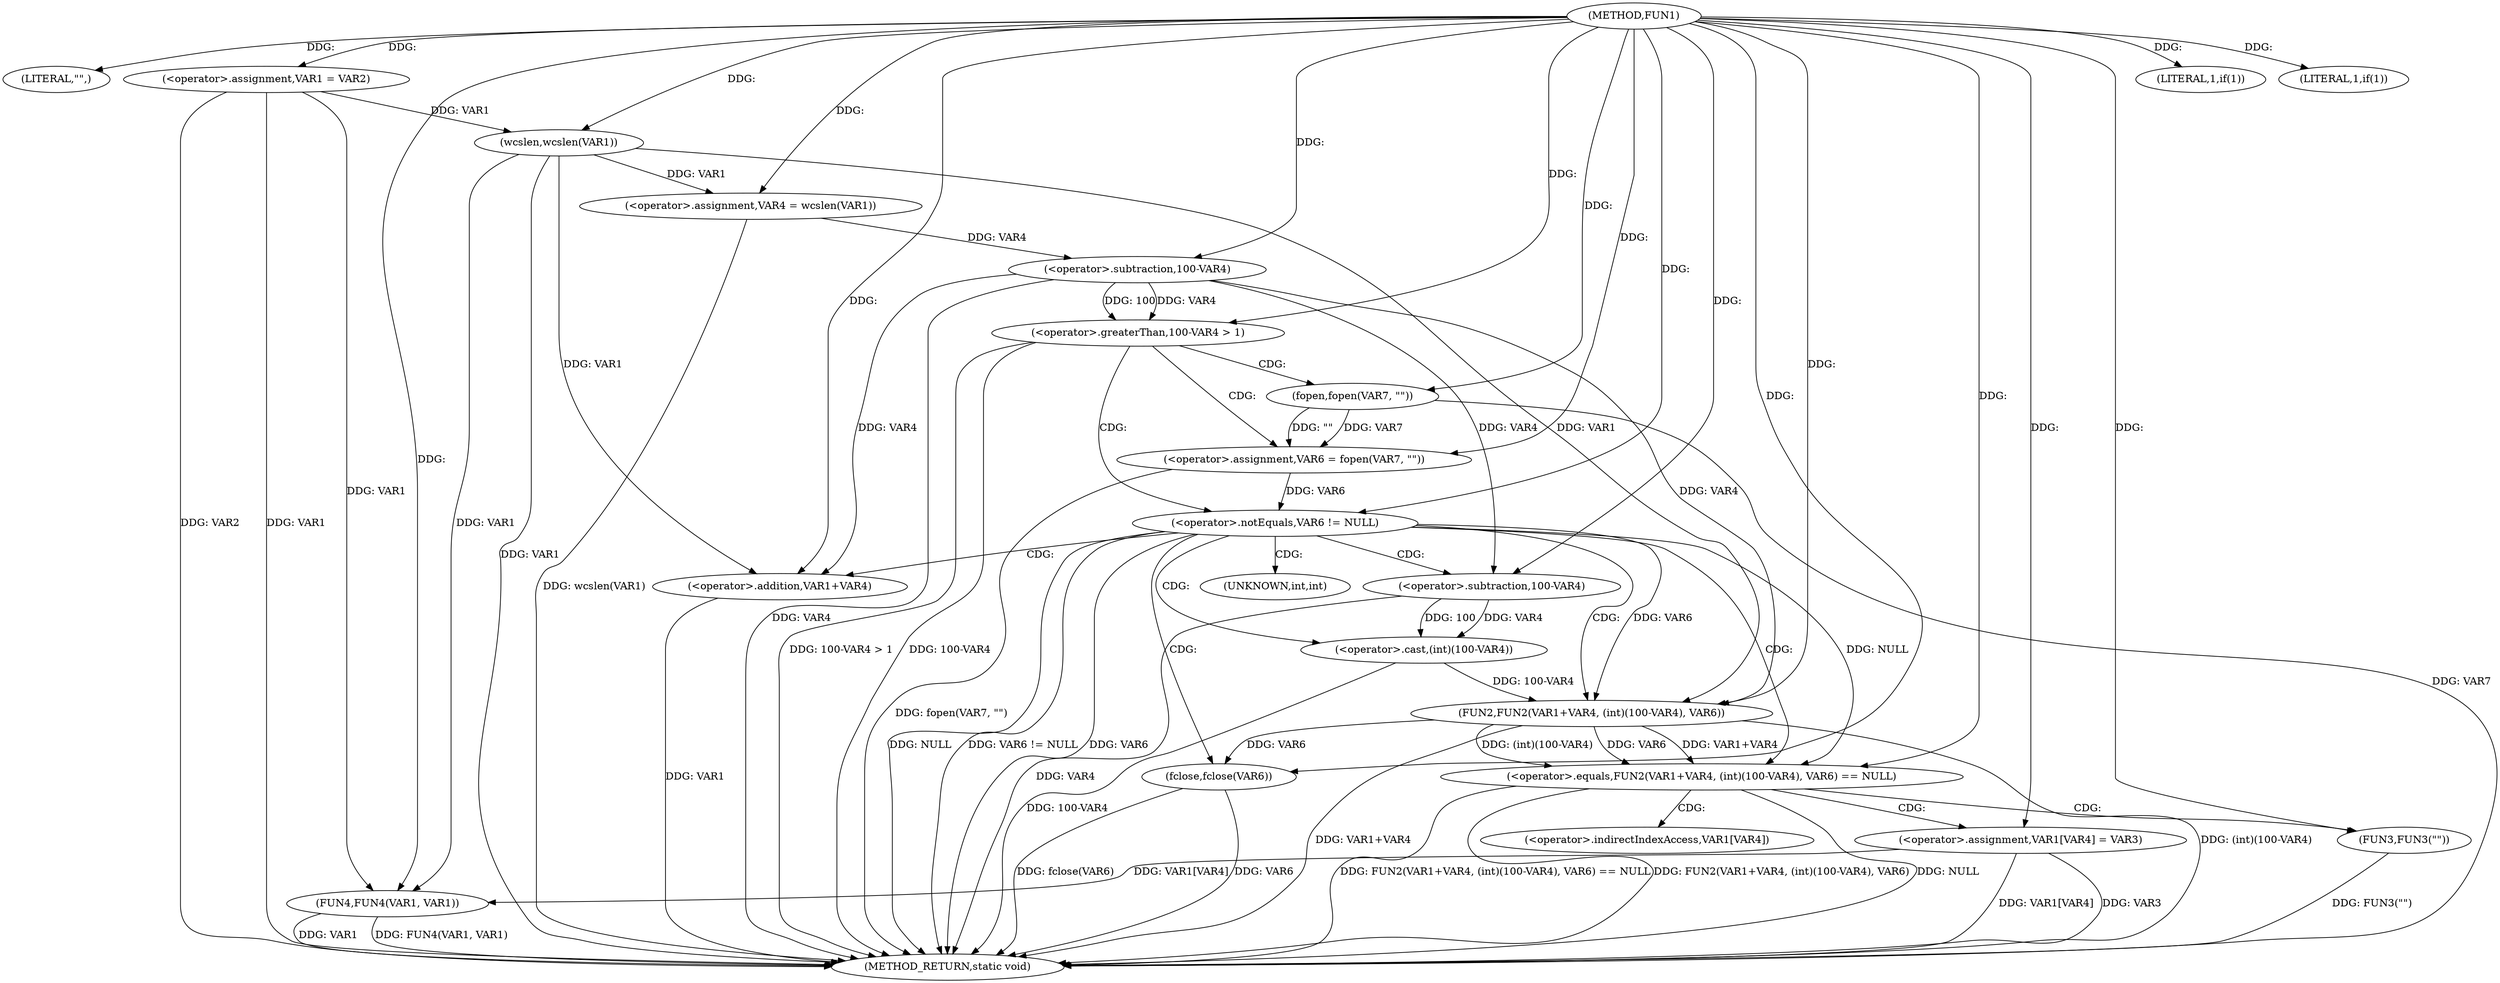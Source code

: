 digraph FUN1 {  
"1000100" [label = "(METHOD,FUN1)" ]
"1000163" [label = "(METHOD_RETURN,static void)" ]
"1000103" [label = "(LITERAL,\"\",)" ]
"1000104" [label = "(<operator>.assignment,VAR1 = VAR2)" ]
"1000108" [label = "(LITERAL,1,if(1))" ]
"1000112" [label = "(<operator>.assignment,VAR4 = wcslen(VAR1))" ]
"1000114" [label = "(wcslen,wcslen(VAR1))" ]
"1000118" [label = "(<operator>.greaterThan,100-VAR4 > 1)" ]
"1000119" [label = "(<operator>.subtraction,100-VAR4)" ]
"1000124" [label = "(<operator>.assignment,VAR6 = fopen(VAR7, \"\"))" ]
"1000126" [label = "(fopen,fopen(VAR7, \"\"))" ]
"1000130" [label = "(<operator>.notEquals,VAR6 != NULL)" ]
"1000135" [label = "(<operator>.equals,FUN2(VAR1+VAR4, (int)(100-VAR4), VAR6) == NULL)" ]
"1000136" [label = "(FUN2,FUN2(VAR1+VAR4, (int)(100-VAR4), VAR6))" ]
"1000137" [label = "(<operator>.addition,VAR1+VAR4)" ]
"1000140" [label = "(<operator>.cast,(int)(100-VAR4))" ]
"1000142" [label = "(<operator>.subtraction,100-VAR4)" ]
"1000148" [label = "(FUN3,FUN3(\"\"))" ]
"1000150" [label = "(<operator>.assignment,VAR1[VAR4] = VAR3)" ]
"1000155" [label = "(fclose,fclose(VAR6))" ]
"1000158" [label = "(LITERAL,1,if(1))" ]
"1000160" [label = "(FUN4,FUN4(VAR1, VAR1))" ]
"1000141" [label = "(UNKNOWN,int,int)" ]
"1000151" [label = "(<operator>.indirectIndexAccess,VAR1[VAR4])" ]
  "1000140" -> "1000163"  [ label = "DDG: 100-VAR4"] 
  "1000150" -> "1000163"  [ label = "DDG: VAR1[VAR4]"] 
  "1000104" -> "1000163"  [ label = "DDG: VAR1"] 
  "1000130" -> "1000163"  [ label = "DDG: NULL"] 
  "1000136" -> "1000163"  [ label = "DDG: (int)(100-VAR4)"] 
  "1000148" -> "1000163"  [ label = "DDG: FUN3(\"\")"] 
  "1000126" -> "1000163"  [ label = "DDG: VAR7"] 
  "1000118" -> "1000163"  [ label = "DDG: 100-VAR4 > 1"] 
  "1000150" -> "1000163"  [ label = "DDG: VAR3"] 
  "1000135" -> "1000163"  [ label = "DDG: FUN2(VAR1+VAR4, (int)(100-VAR4), VAR6) == NULL"] 
  "1000135" -> "1000163"  [ label = "DDG: FUN2(VAR1+VAR4, (int)(100-VAR4), VAR6)"] 
  "1000118" -> "1000163"  [ label = "DDG: 100-VAR4"] 
  "1000160" -> "1000163"  [ label = "DDG: VAR1"] 
  "1000130" -> "1000163"  [ label = "DDG: VAR6 != NULL"] 
  "1000124" -> "1000163"  [ label = "DDG: fopen(VAR7, \"\")"] 
  "1000112" -> "1000163"  [ label = "DDG: wcslen(VAR1)"] 
  "1000160" -> "1000163"  [ label = "DDG: FUN4(VAR1, VAR1)"] 
  "1000155" -> "1000163"  [ label = "DDG: fclose(VAR6)"] 
  "1000142" -> "1000163"  [ label = "DDG: VAR4"] 
  "1000114" -> "1000163"  [ label = "DDG: VAR1"] 
  "1000119" -> "1000163"  [ label = "DDG: VAR4"] 
  "1000155" -> "1000163"  [ label = "DDG: VAR6"] 
  "1000137" -> "1000163"  [ label = "DDG: VAR1"] 
  "1000135" -> "1000163"  [ label = "DDG: NULL"] 
  "1000136" -> "1000163"  [ label = "DDG: VAR1+VAR4"] 
  "1000104" -> "1000163"  [ label = "DDG: VAR2"] 
  "1000130" -> "1000163"  [ label = "DDG: VAR6"] 
  "1000100" -> "1000103"  [ label = "DDG: "] 
  "1000100" -> "1000104"  [ label = "DDG: "] 
  "1000100" -> "1000108"  [ label = "DDG: "] 
  "1000114" -> "1000112"  [ label = "DDG: VAR1"] 
  "1000100" -> "1000112"  [ label = "DDG: "] 
  "1000104" -> "1000114"  [ label = "DDG: VAR1"] 
  "1000100" -> "1000114"  [ label = "DDG: "] 
  "1000119" -> "1000118"  [ label = "DDG: 100"] 
  "1000119" -> "1000118"  [ label = "DDG: VAR4"] 
  "1000100" -> "1000119"  [ label = "DDG: "] 
  "1000112" -> "1000119"  [ label = "DDG: VAR4"] 
  "1000100" -> "1000118"  [ label = "DDG: "] 
  "1000126" -> "1000124"  [ label = "DDG: VAR7"] 
  "1000126" -> "1000124"  [ label = "DDG: \"\""] 
  "1000100" -> "1000124"  [ label = "DDG: "] 
  "1000100" -> "1000126"  [ label = "DDG: "] 
  "1000124" -> "1000130"  [ label = "DDG: VAR6"] 
  "1000100" -> "1000130"  [ label = "DDG: "] 
  "1000136" -> "1000135"  [ label = "DDG: VAR1+VAR4"] 
  "1000136" -> "1000135"  [ label = "DDG: (int)(100-VAR4)"] 
  "1000136" -> "1000135"  [ label = "DDG: VAR6"] 
  "1000114" -> "1000136"  [ label = "DDG: VAR1"] 
  "1000100" -> "1000136"  [ label = "DDG: "] 
  "1000119" -> "1000136"  [ label = "DDG: VAR4"] 
  "1000114" -> "1000137"  [ label = "DDG: VAR1"] 
  "1000100" -> "1000137"  [ label = "DDG: "] 
  "1000119" -> "1000137"  [ label = "DDG: VAR4"] 
  "1000140" -> "1000136"  [ label = "DDG: 100-VAR4"] 
  "1000142" -> "1000140"  [ label = "DDG: 100"] 
  "1000142" -> "1000140"  [ label = "DDG: VAR4"] 
  "1000100" -> "1000142"  [ label = "DDG: "] 
  "1000119" -> "1000142"  [ label = "DDG: VAR4"] 
  "1000130" -> "1000136"  [ label = "DDG: VAR6"] 
  "1000130" -> "1000135"  [ label = "DDG: NULL"] 
  "1000100" -> "1000135"  [ label = "DDG: "] 
  "1000100" -> "1000148"  [ label = "DDG: "] 
  "1000100" -> "1000150"  [ label = "DDG: "] 
  "1000136" -> "1000155"  [ label = "DDG: VAR6"] 
  "1000100" -> "1000155"  [ label = "DDG: "] 
  "1000100" -> "1000158"  [ label = "DDG: "] 
  "1000150" -> "1000160"  [ label = "DDG: VAR1[VAR4]"] 
  "1000104" -> "1000160"  [ label = "DDG: VAR1"] 
  "1000114" -> "1000160"  [ label = "DDG: VAR1"] 
  "1000100" -> "1000160"  [ label = "DDG: "] 
  "1000118" -> "1000126"  [ label = "CDG: "] 
  "1000118" -> "1000124"  [ label = "CDG: "] 
  "1000118" -> "1000130"  [ label = "CDG: "] 
  "1000130" -> "1000142"  [ label = "CDG: "] 
  "1000130" -> "1000155"  [ label = "CDG: "] 
  "1000130" -> "1000137"  [ label = "CDG: "] 
  "1000130" -> "1000141"  [ label = "CDG: "] 
  "1000130" -> "1000135"  [ label = "CDG: "] 
  "1000130" -> "1000136"  [ label = "CDG: "] 
  "1000130" -> "1000140"  [ label = "CDG: "] 
  "1000135" -> "1000151"  [ label = "CDG: "] 
  "1000135" -> "1000150"  [ label = "CDG: "] 
  "1000135" -> "1000148"  [ label = "CDG: "] 
}
